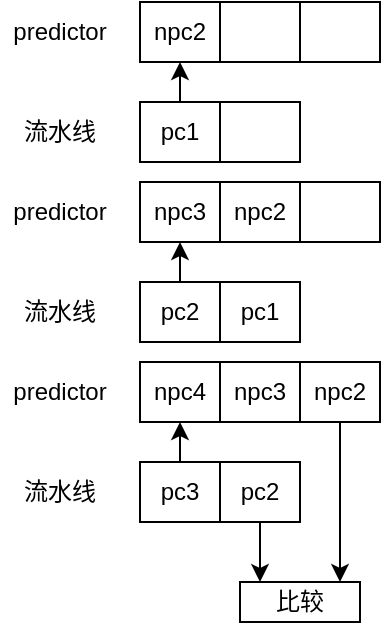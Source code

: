 <mxfile>
    <diagram id="CZGx8tyAodxmzmpao335" name="第 1 页">
        <mxGraphModel dx="576" dy="357" grid="1" gridSize="10" guides="1" tooltips="1" connect="1" arrows="1" fold="1" page="1" pageScale="1" pageWidth="827" pageHeight="1169" math="0" shadow="0">
            <root>
                <mxCell id="0"/>
                <mxCell id="1" parent="0"/>
                <mxCell id="2" value="npc2" style="rounded=0;whiteSpace=wrap;html=1;" parent="1" vertex="1">
                    <mxGeometry x="240" y="160" width="40" height="30" as="geometry"/>
                </mxCell>
                <mxCell id="4" value="" style="rounded=0;whiteSpace=wrap;html=1;" parent="1" vertex="1">
                    <mxGeometry x="280" y="160" width="40" height="30" as="geometry"/>
                </mxCell>
                <mxCell id="5" value="predictor" style="text;html=1;strokeColor=none;fillColor=none;align=center;verticalAlign=middle;whiteSpace=wrap;rounded=0;" parent="1" vertex="1">
                    <mxGeometry x="170" y="160" width="60" height="30" as="geometry"/>
                </mxCell>
                <mxCell id="10" style="edgeStyle=none;html=1;exitX=0.5;exitY=0;exitDx=0;exitDy=0;entryX=0.5;entryY=1;entryDx=0;entryDy=0;" parent="1" source="6" target="2" edge="1">
                    <mxGeometry relative="1" as="geometry"/>
                </mxCell>
                <mxCell id="6" value="pc1" style="rounded=0;whiteSpace=wrap;html=1;" parent="1" vertex="1">
                    <mxGeometry x="240" y="210" width="40" height="30" as="geometry"/>
                </mxCell>
                <mxCell id="7" value="" style="rounded=0;whiteSpace=wrap;html=1;" parent="1" vertex="1">
                    <mxGeometry x="280" y="210" width="40" height="30" as="geometry"/>
                </mxCell>
                <mxCell id="8" value="流水线" style="text;html=1;strokeColor=none;fillColor=none;align=center;verticalAlign=middle;whiteSpace=wrap;rounded=0;" parent="1" vertex="1">
                    <mxGeometry x="170" y="210" width="60" height="30" as="geometry"/>
                </mxCell>
                <mxCell id="9" value="" style="rounded=0;whiteSpace=wrap;html=1;" parent="1" vertex="1">
                    <mxGeometry x="320" y="160" width="40" height="30" as="geometry"/>
                </mxCell>
                <mxCell id="11" value="npc3" style="rounded=0;whiteSpace=wrap;html=1;" parent="1" vertex="1">
                    <mxGeometry x="240" y="250" width="40" height="30" as="geometry"/>
                </mxCell>
                <mxCell id="12" value="npc2" style="rounded=0;whiteSpace=wrap;html=1;" parent="1" vertex="1">
                    <mxGeometry x="280" y="250" width="40" height="30" as="geometry"/>
                </mxCell>
                <mxCell id="13" value="predictor" style="text;html=1;strokeColor=none;fillColor=none;align=center;verticalAlign=middle;whiteSpace=wrap;rounded=0;" parent="1" vertex="1">
                    <mxGeometry x="170" y="250" width="60" height="30" as="geometry"/>
                </mxCell>
                <mxCell id="14" style="edgeStyle=none;html=1;exitX=0.5;exitY=0;exitDx=0;exitDy=0;entryX=0.5;entryY=1;entryDx=0;entryDy=0;" parent="1" source="15" target="11" edge="1">
                    <mxGeometry relative="1" as="geometry"/>
                </mxCell>
                <mxCell id="15" value="pc2" style="rounded=0;whiteSpace=wrap;html=1;" parent="1" vertex="1">
                    <mxGeometry x="240" y="300" width="40" height="30" as="geometry"/>
                </mxCell>
                <mxCell id="16" value="pc1" style="rounded=0;whiteSpace=wrap;html=1;" parent="1" vertex="1">
                    <mxGeometry x="280" y="300" width="40" height="30" as="geometry"/>
                </mxCell>
                <mxCell id="17" value="流水线" style="text;html=1;strokeColor=none;fillColor=none;align=center;verticalAlign=middle;whiteSpace=wrap;rounded=0;" parent="1" vertex="1">
                    <mxGeometry x="170" y="300" width="60" height="30" as="geometry"/>
                </mxCell>
                <mxCell id="18" value="" style="rounded=0;whiteSpace=wrap;html=1;" parent="1" vertex="1">
                    <mxGeometry x="320" y="250" width="40" height="30" as="geometry"/>
                </mxCell>
                <mxCell id="35" value="npc4" style="rounded=0;whiteSpace=wrap;html=1;" parent="1" vertex="1">
                    <mxGeometry x="240" y="340" width="40" height="30" as="geometry"/>
                </mxCell>
                <mxCell id="36" value="npc3" style="rounded=0;whiteSpace=wrap;html=1;" parent="1" vertex="1">
                    <mxGeometry x="280" y="340" width="40" height="30" as="geometry"/>
                </mxCell>
                <mxCell id="37" value="predictor" style="text;html=1;strokeColor=none;fillColor=none;align=center;verticalAlign=middle;whiteSpace=wrap;rounded=0;" parent="1" vertex="1">
                    <mxGeometry x="170" y="340" width="60" height="30" as="geometry"/>
                </mxCell>
                <mxCell id="38" style="edgeStyle=none;html=1;exitX=0.5;exitY=0;exitDx=0;exitDy=0;entryX=0.5;entryY=1;entryDx=0;entryDy=0;" parent="1" source="39" target="35" edge="1">
                    <mxGeometry relative="1" as="geometry"/>
                </mxCell>
                <mxCell id="39" value="pc3" style="rounded=0;whiteSpace=wrap;html=1;" parent="1" vertex="1">
                    <mxGeometry x="240" y="390" width="40" height="30" as="geometry"/>
                </mxCell>
                <mxCell id="44" style="edgeStyle=none;html=1;exitX=0.5;exitY=1;exitDx=0;exitDy=0;" parent="1" source="40" edge="1">
                    <mxGeometry relative="1" as="geometry">
                        <mxPoint x="300" y="450" as="targetPoint"/>
                    </mxGeometry>
                </mxCell>
                <mxCell id="40" value="pc2" style="rounded=0;whiteSpace=wrap;html=1;" parent="1" vertex="1">
                    <mxGeometry x="280" y="390" width="40" height="30" as="geometry"/>
                </mxCell>
                <mxCell id="41" value="流水线" style="text;html=1;strokeColor=none;fillColor=none;align=center;verticalAlign=middle;whiteSpace=wrap;rounded=0;" parent="1" vertex="1">
                    <mxGeometry x="170" y="390" width="60" height="30" as="geometry"/>
                </mxCell>
                <mxCell id="43" style="edgeStyle=none;html=1;exitX=0.5;exitY=1;exitDx=0;exitDy=0;" parent="1" source="42" edge="1">
                    <mxGeometry relative="1" as="geometry">
                        <mxPoint x="340" y="450" as="targetPoint"/>
                    </mxGeometry>
                </mxCell>
                <mxCell id="42" value="npc2" style="rounded=0;whiteSpace=wrap;html=1;" parent="1" vertex="1">
                    <mxGeometry x="320" y="340" width="40" height="30" as="geometry"/>
                </mxCell>
                <mxCell id="45" value="比较" style="rounded=0;whiteSpace=wrap;html=1;" parent="1" vertex="1">
                    <mxGeometry x="290" y="450" width="60" height="20" as="geometry"/>
                </mxCell>
            </root>
        </mxGraphModel>
    </diagram>
</mxfile>